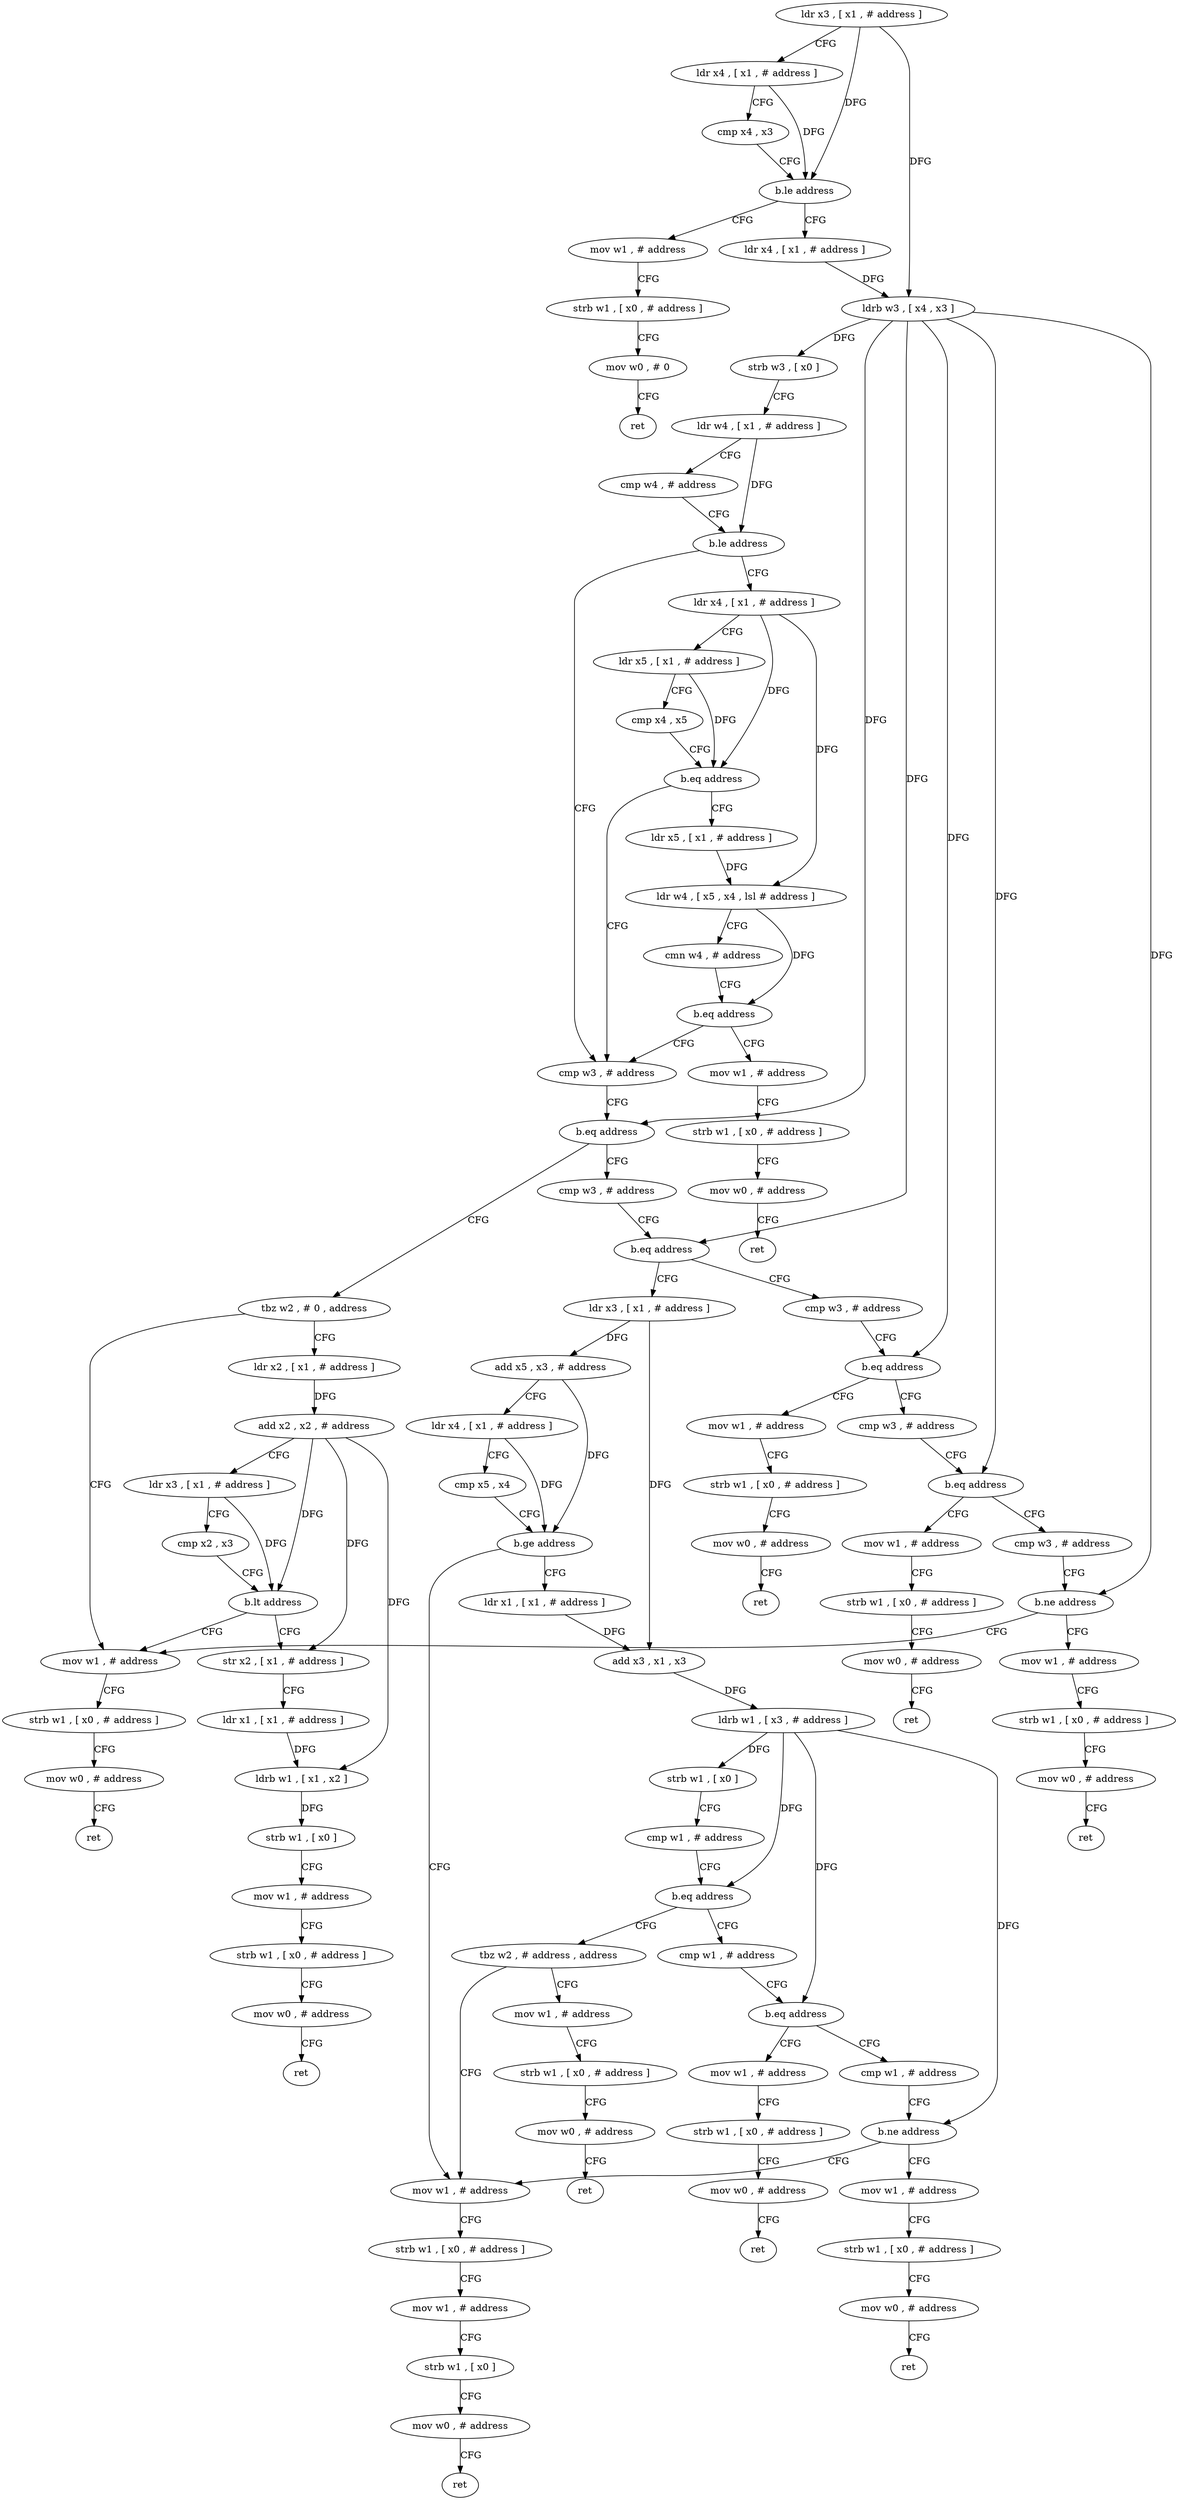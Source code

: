 digraph "func" {
"4319828" [label = "ldr x3 , [ x1 , # address ]" ]
"4319832" [label = "ldr x4 , [ x1 , # address ]" ]
"4319836" [label = "cmp x4 , x3" ]
"4319840" [label = "b.le address" ]
"4319956" [label = "mov w1 , # address" ]
"4319844" [label = "ldr x4 , [ x1 , # address ]" ]
"4319960" [label = "strb w1 , [ x0 , # address ]" ]
"4319964" [label = "mov w0 , # 0" ]
"4319968" [label = "ret" ]
"4319848" [label = "ldrb w3 , [ x4 , x3 ]" ]
"4319852" [label = "strb w3 , [ x0 ]" ]
"4319856" [label = "ldr w4 , [ x1 , # address ]" ]
"4319860" [label = "cmp w4 , # address" ]
"4319864" [label = "b.le address" ]
"4319900" [label = "cmp w3 , # address" ]
"4319868" [label = "ldr x4 , [ x1 , # address ]" ]
"4319904" [label = "b.eq address" ]
"4319988" [label = "tbz w2 , # 0 , address" ]
"4319908" [label = "cmp w3 , # address" ]
"4319872" [label = "ldr x5 , [ x1 , # address ]" ]
"4319876" [label = "cmp x4 , x5" ]
"4319880" [label = "b.eq address" ]
"4319884" [label = "ldr x5 , [ x1 , # address ]" ]
"4320012" [label = "mov w1 , # address" ]
"4319992" [label = "ldr x2 , [ x1 , # address ]" ]
"4319912" [label = "b.eq address" ]
"4320060" [label = "ldr x3 , [ x1 , # address ]" ]
"4319916" [label = "cmp w3 , # address" ]
"4319888" [label = "ldr w4 , [ x5 , x4 , lsl # address ]" ]
"4319892" [label = "cmn w4 , # address" ]
"4319896" [label = "b.eq address" ]
"4319972" [label = "mov w1 , # address" ]
"4320016" [label = "strb w1 , [ x0 , # address ]" ]
"4320020" [label = "mov w0 , # address" ]
"4320024" [label = "ret" ]
"4319996" [label = "add x2 , x2 , # address" ]
"4320000" [label = "ldr x3 , [ x1 , # address ]" ]
"4320004" [label = "cmp x2 , x3" ]
"4320008" [label = "b.lt address" ]
"4320028" [label = "str x2 , [ x1 , # address ]" ]
"4320064" [label = "add x5 , x3 , # address" ]
"4320068" [label = "ldr x4 , [ x1 , # address ]" ]
"4320072" [label = "cmp x5 , x4" ]
"4320076" [label = "b.ge address" ]
"4320172" [label = "mov w1 , # address" ]
"4320080" [label = "ldr x1 , [ x1 , # address ]" ]
"4319920" [label = "b.eq address" ]
"4320196" [label = "mov w1 , # address" ]
"4319924" [label = "cmp w3 , # address" ]
"4319976" [label = "strb w1 , [ x0 , # address ]" ]
"4319980" [label = "mov w0 , # address" ]
"4319984" [label = "ret" ]
"4320032" [label = "ldr x1 , [ x1 , # address ]" ]
"4320036" [label = "ldrb w1 , [ x1 , x2 ]" ]
"4320040" [label = "strb w1 , [ x0 ]" ]
"4320044" [label = "mov w1 , # address" ]
"4320048" [label = "strb w1 , [ x0 , # address ]" ]
"4320052" [label = "mov w0 , # address" ]
"4320056" [label = "ret" ]
"4320176" [label = "strb w1 , [ x0 , # address ]" ]
"4320180" [label = "mov w1 , # address" ]
"4320184" [label = "strb w1 , [ x0 ]" ]
"4320188" [label = "mov w0 , # address" ]
"4320192" [label = "ret" ]
"4320084" [label = "add x3 , x1 , x3" ]
"4320088" [label = "ldrb w1 , [ x3 , # address ]" ]
"4320092" [label = "strb w1 , [ x0 ]" ]
"4320096" [label = "cmp w1 , # address" ]
"4320100" [label = "b.eq address" ]
"4320152" [label = "tbz w2 , # address , address" ]
"4320104" [label = "cmp w1 , # address" ]
"4320200" [label = "strb w1 , [ x0 , # address ]" ]
"4320204" [label = "mov w0 , # address" ]
"4320208" [label = "ret" ]
"4319928" [label = "b.eq address" ]
"4320212" [label = "mov w1 , # address" ]
"4319932" [label = "cmp w3 , # address" ]
"4320156" [label = "mov w1 , # address" ]
"4320108" [label = "b.eq address" ]
"4320136" [label = "mov w1 , # address" ]
"4320112" [label = "cmp w1 , # address" ]
"4320216" [label = "strb w1 , [ x0 , # address ]" ]
"4320220" [label = "mov w0 , # address" ]
"4320224" [label = "ret" ]
"4319936" [label = "b.ne address" ]
"4319940" [label = "mov w1 , # address" ]
"4320160" [label = "strb w1 , [ x0 , # address ]" ]
"4320164" [label = "mov w0 , # address" ]
"4320168" [label = "ret" ]
"4320140" [label = "strb w1 , [ x0 , # address ]" ]
"4320144" [label = "mov w0 , # address" ]
"4320148" [label = "ret" ]
"4320116" [label = "b.ne address" ]
"4320120" [label = "mov w1 , # address" ]
"4319944" [label = "strb w1 , [ x0 , # address ]" ]
"4319948" [label = "mov w0 , # address" ]
"4319952" [label = "ret" ]
"4320124" [label = "strb w1 , [ x0 , # address ]" ]
"4320128" [label = "mov w0 , # address" ]
"4320132" [label = "ret" ]
"4319828" -> "4319832" [ label = "CFG" ]
"4319828" -> "4319840" [ label = "DFG" ]
"4319828" -> "4319848" [ label = "DFG" ]
"4319832" -> "4319836" [ label = "CFG" ]
"4319832" -> "4319840" [ label = "DFG" ]
"4319836" -> "4319840" [ label = "CFG" ]
"4319840" -> "4319956" [ label = "CFG" ]
"4319840" -> "4319844" [ label = "CFG" ]
"4319956" -> "4319960" [ label = "CFG" ]
"4319844" -> "4319848" [ label = "DFG" ]
"4319960" -> "4319964" [ label = "CFG" ]
"4319964" -> "4319968" [ label = "CFG" ]
"4319848" -> "4319852" [ label = "DFG" ]
"4319848" -> "4319904" [ label = "DFG" ]
"4319848" -> "4319912" [ label = "DFG" ]
"4319848" -> "4319920" [ label = "DFG" ]
"4319848" -> "4319928" [ label = "DFG" ]
"4319848" -> "4319936" [ label = "DFG" ]
"4319852" -> "4319856" [ label = "CFG" ]
"4319856" -> "4319860" [ label = "CFG" ]
"4319856" -> "4319864" [ label = "DFG" ]
"4319860" -> "4319864" [ label = "CFG" ]
"4319864" -> "4319900" [ label = "CFG" ]
"4319864" -> "4319868" [ label = "CFG" ]
"4319900" -> "4319904" [ label = "CFG" ]
"4319868" -> "4319872" [ label = "CFG" ]
"4319868" -> "4319880" [ label = "DFG" ]
"4319868" -> "4319888" [ label = "DFG" ]
"4319904" -> "4319988" [ label = "CFG" ]
"4319904" -> "4319908" [ label = "CFG" ]
"4319988" -> "4320012" [ label = "CFG" ]
"4319988" -> "4319992" [ label = "CFG" ]
"4319908" -> "4319912" [ label = "CFG" ]
"4319872" -> "4319876" [ label = "CFG" ]
"4319872" -> "4319880" [ label = "DFG" ]
"4319876" -> "4319880" [ label = "CFG" ]
"4319880" -> "4319900" [ label = "CFG" ]
"4319880" -> "4319884" [ label = "CFG" ]
"4319884" -> "4319888" [ label = "DFG" ]
"4320012" -> "4320016" [ label = "CFG" ]
"4319992" -> "4319996" [ label = "DFG" ]
"4319912" -> "4320060" [ label = "CFG" ]
"4319912" -> "4319916" [ label = "CFG" ]
"4320060" -> "4320064" [ label = "DFG" ]
"4320060" -> "4320084" [ label = "DFG" ]
"4319916" -> "4319920" [ label = "CFG" ]
"4319888" -> "4319892" [ label = "CFG" ]
"4319888" -> "4319896" [ label = "DFG" ]
"4319892" -> "4319896" [ label = "CFG" ]
"4319896" -> "4319972" [ label = "CFG" ]
"4319896" -> "4319900" [ label = "CFG" ]
"4319972" -> "4319976" [ label = "CFG" ]
"4320016" -> "4320020" [ label = "CFG" ]
"4320020" -> "4320024" [ label = "CFG" ]
"4319996" -> "4320000" [ label = "CFG" ]
"4319996" -> "4320008" [ label = "DFG" ]
"4319996" -> "4320028" [ label = "DFG" ]
"4319996" -> "4320036" [ label = "DFG" ]
"4320000" -> "4320004" [ label = "CFG" ]
"4320000" -> "4320008" [ label = "DFG" ]
"4320004" -> "4320008" [ label = "CFG" ]
"4320008" -> "4320028" [ label = "CFG" ]
"4320008" -> "4320012" [ label = "CFG" ]
"4320028" -> "4320032" [ label = "CFG" ]
"4320064" -> "4320068" [ label = "CFG" ]
"4320064" -> "4320076" [ label = "DFG" ]
"4320068" -> "4320072" [ label = "CFG" ]
"4320068" -> "4320076" [ label = "DFG" ]
"4320072" -> "4320076" [ label = "CFG" ]
"4320076" -> "4320172" [ label = "CFG" ]
"4320076" -> "4320080" [ label = "CFG" ]
"4320172" -> "4320176" [ label = "CFG" ]
"4320080" -> "4320084" [ label = "DFG" ]
"4319920" -> "4320196" [ label = "CFG" ]
"4319920" -> "4319924" [ label = "CFG" ]
"4320196" -> "4320200" [ label = "CFG" ]
"4319924" -> "4319928" [ label = "CFG" ]
"4319976" -> "4319980" [ label = "CFG" ]
"4319980" -> "4319984" [ label = "CFG" ]
"4320032" -> "4320036" [ label = "DFG" ]
"4320036" -> "4320040" [ label = "DFG" ]
"4320040" -> "4320044" [ label = "CFG" ]
"4320044" -> "4320048" [ label = "CFG" ]
"4320048" -> "4320052" [ label = "CFG" ]
"4320052" -> "4320056" [ label = "CFG" ]
"4320176" -> "4320180" [ label = "CFG" ]
"4320180" -> "4320184" [ label = "CFG" ]
"4320184" -> "4320188" [ label = "CFG" ]
"4320188" -> "4320192" [ label = "CFG" ]
"4320084" -> "4320088" [ label = "DFG" ]
"4320088" -> "4320092" [ label = "DFG" ]
"4320088" -> "4320100" [ label = "DFG" ]
"4320088" -> "4320108" [ label = "DFG" ]
"4320088" -> "4320116" [ label = "DFG" ]
"4320092" -> "4320096" [ label = "CFG" ]
"4320096" -> "4320100" [ label = "CFG" ]
"4320100" -> "4320152" [ label = "CFG" ]
"4320100" -> "4320104" [ label = "CFG" ]
"4320152" -> "4320172" [ label = "CFG" ]
"4320152" -> "4320156" [ label = "CFG" ]
"4320104" -> "4320108" [ label = "CFG" ]
"4320200" -> "4320204" [ label = "CFG" ]
"4320204" -> "4320208" [ label = "CFG" ]
"4319928" -> "4320212" [ label = "CFG" ]
"4319928" -> "4319932" [ label = "CFG" ]
"4320212" -> "4320216" [ label = "CFG" ]
"4319932" -> "4319936" [ label = "CFG" ]
"4320156" -> "4320160" [ label = "CFG" ]
"4320108" -> "4320136" [ label = "CFG" ]
"4320108" -> "4320112" [ label = "CFG" ]
"4320136" -> "4320140" [ label = "CFG" ]
"4320112" -> "4320116" [ label = "CFG" ]
"4320216" -> "4320220" [ label = "CFG" ]
"4320220" -> "4320224" [ label = "CFG" ]
"4319936" -> "4320012" [ label = "CFG" ]
"4319936" -> "4319940" [ label = "CFG" ]
"4319940" -> "4319944" [ label = "CFG" ]
"4320160" -> "4320164" [ label = "CFG" ]
"4320164" -> "4320168" [ label = "CFG" ]
"4320140" -> "4320144" [ label = "CFG" ]
"4320144" -> "4320148" [ label = "CFG" ]
"4320116" -> "4320172" [ label = "CFG" ]
"4320116" -> "4320120" [ label = "CFG" ]
"4320120" -> "4320124" [ label = "CFG" ]
"4319944" -> "4319948" [ label = "CFG" ]
"4319948" -> "4319952" [ label = "CFG" ]
"4320124" -> "4320128" [ label = "CFG" ]
"4320128" -> "4320132" [ label = "CFG" ]
}
